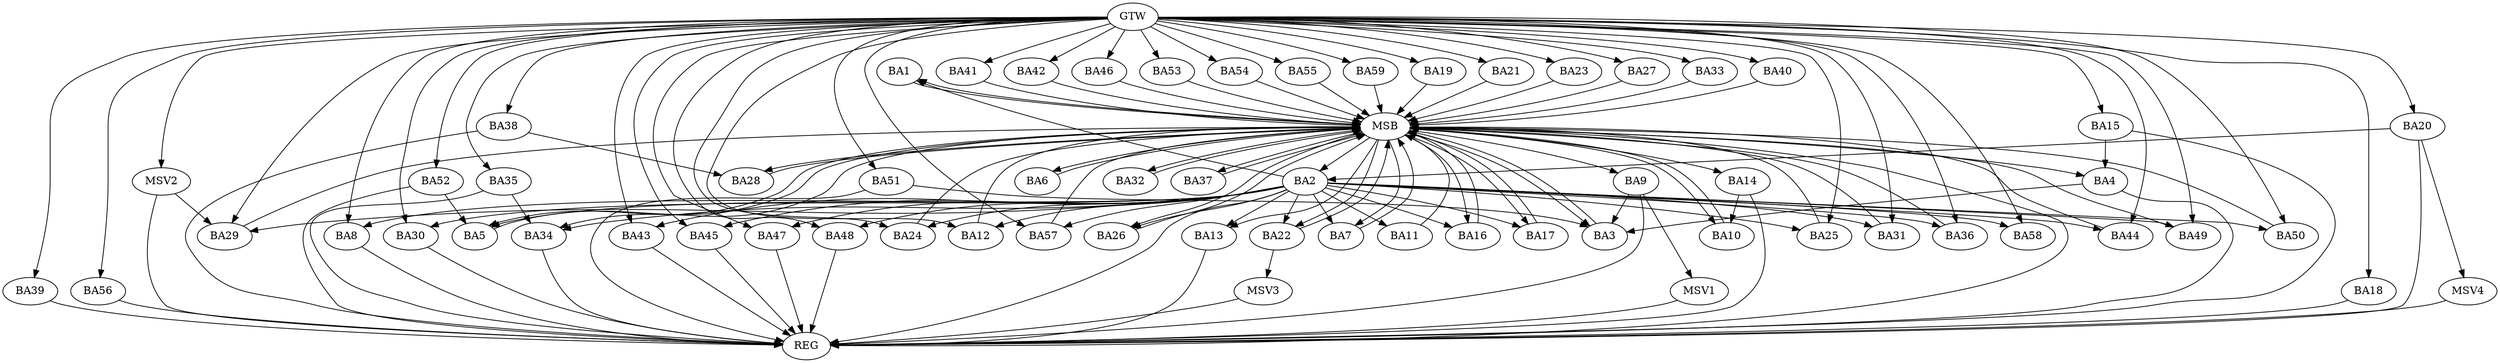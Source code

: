 strict digraph G {
  BA1 [ label="BA1" ];
  BA2 [ label="BA2" ];
  BA3 [ label="BA3" ];
  BA4 [ label="BA4" ];
  BA5 [ label="BA5" ];
  BA6 [ label="BA6" ];
  BA7 [ label="BA7" ];
  BA8 [ label="BA8" ];
  BA9 [ label="BA9" ];
  BA10 [ label="BA10" ];
  BA11 [ label="BA11" ];
  BA12 [ label="BA12" ];
  BA13 [ label="BA13" ];
  BA14 [ label="BA14" ];
  BA15 [ label="BA15" ];
  BA16 [ label="BA16" ];
  BA17 [ label="BA17" ];
  BA18 [ label="BA18" ];
  BA19 [ label="BA19" ];
  BA20 [ label="BA20" ];
  BA21 [ label="BA21" ];
  BA22 [ label="BA22" ];
  BA23 [ label="BA23" ];
  BA24 [ label="BA24" ];
  BA25 [ label="BA25" ];
  BA26 [ label="BA26" ];
  BA27 [ label="BA27" ];
  BA28 [ label="BA28" ];
  BA29 [ label="BA29" ];
  BA30 [ label="BA30" ];
  BA31 [ label="BA31" ];
  BA32 [ label="BA32" ];
  BA33 [ label="BA33" ];
  BA34 [ label="BA34" ];
  BA35 [ label="BA35" ];
  BA36 [ label="BA36" ];
  BA37 [ label="BA37" ];
  BA38 [ label="BA38" ];
  BA39 [ label="BA39" ];
  BA40 [ label="BA40" ];
  BA41 [ label="BA41" ];
  BA42 [ label="BA42" ];
  BA43 [ label="BA43" ];
  BA44 [ label="BA44" ];
  BA45 [ label="BA45" ];
  BA46 [ label="BA46" ];
  BA47 [ label="BA47" ];
  BA48 [ label="BA48" ];
  BA49 [ label="BA49" ];
  BA50 [ label="BA50" ];
  BA51 [ label="BA51" ];
  BA52 [ label="BA52" ];
  BA53 [ label="BA53" ];
  BA54 [ label="BA54" ];
  BA55 [ label="BA55" ];
  BA56 [ label="BA56" ];
  BA57 [ label="BA57" ];
  BA58 [ label="BA58" ];
  BA59 [ label="BA59" ];
  GTW [ label="GTW" ];
  REG [ label="REG" ];
  MSB [ label="MSB" ];
  MSV1 [ label="MSV1" ];
  MSV2 [ label="MSV2" ];
  MSV3 [ label="MSV3" ];
  MSV4 [ label="MSV4" ];
  BA2 -> BA1;
  BA4 -> BA3;
  BA9 -> BA3;
  BA14 -> BA10;
  BA15 -> BA4;
  BA20 -> BA2;
  BA35 -> BA34;
  BA38 -> BA28;
  BA51 -> BA3;
  BA52 -> BA5;
  GTW -> BA8;
  GTW -> BA12;
  GTW -> BA15;
  GTW -> BA18;
  GTW -> BA19;
  GTW -> BA20;
  GTW -> BA21;
  GTW -> BA23;
  GTW -> BA24;
  GTW -> BA25;
  GTW -> BA27;
  GTW -> BA29;
  GTW -> BA30;
  GTW -> BA31;
  GTW -> BA33;
  GTW -> BA35;
  GTW -> BA36;
  GTW -> BA38;
  GTW -> BA39;
  GTW -> BA40;
  GTW -> BA41;
  GTW -> BA42;
  GTW -> BA43;
  GTW -> BA44;
  GTW -> BA45;
  GTW -> BA46;
  GTW -> BA47;
  GTW -> BA48;
  GTW -> BA49;
  GTW -> BA50;
  GTW -> BA51;
  GTW -> BA52;
  GTW -> BA53;
  GTW -> BA54;
  GTW -> BA55;
  GTW -> BA56;
  GTW -> BA57;
  GTW -> BA58;
  GTW -> BA59;
  BA2 -> REG;
  BA4 -> REG;
  BA8 -> REG;
  BA9 -> REG;
  BA13 -> REG;
  BA14 -> REG;
  BA15 -> REG;
  BA18 -> REG;
  BA20 -> REG;
  BA30 -> REG;
  BA34 -> REG;
  BA35 -> REG;
  BA38 -> REG;
  BA39 -> REG;
  BA43 -> REG;
  BA45 -> REG;
  BA47 -> REG;
  BA48 -> REG;
  BA51 -> REG;
  BA52 -> REG;
  BA56 -> REG;
  BA1 -> MSB;
  MSB -> BA2;
  MSB -> REG;
  BA3 -> MSB;
  MSB -> BA1;
  BA5 -> MSB;
  MSB -> BA3;
  BA6 -> MSB;
  BA7 -> MSB;
  BA10 -> MSB;
  MSB -> BA6;
  BA11 -> MSB;
  BA12 -> MSB;
  MSB -> BA7;
  BA16 -> MSB;
  MSB -> BA13;
  BA17 -> MSB;
  BA19 -> MSB;
  MSB -> BA9;
  BA21 -> MSB;
  MSB -> BA10;
  BA22 -> MSB;
  BA23 -> MSB;
  MSB -> BA5;
  BA24 -> MSB;
  BA25 -> MSB;
  BA26 -> MSB;
  MSB -> BA16;
  BA27 -> MSB;
  BA28 -> MSB;
  BA29 -> MSB;
  BA31 -> MSB;
  BA32 -> MSB;
  MSB -> BA14;
  BA33 -> MSB;
  BA36 -> MSB;
  MSB -> BA26;
  BA37 -> MSB;
  MSB -> BA17;
  BA40 -> MSB;
  MSB -> BA37;
  BA41 -> MSB;
  BA42 -> MSB;
  BA44 -> MSB;
  MSB -> BA34;
  BA46 -> MSB;
  MSB -> BA28;
  BA49 -> MSB;
  BA50 -> MSB;
  MSB -> BA32;
  BA53 -> MSB;
  BA54 -> MSB;
  MSB -> BA22;
  BA55 -> MSB;
  MSB -> BA4;
  BA57 -> MSB;
  BA59 -> MSB;
  BA2 -> BA29;
  BA2 -> BA7;
  BA2 -> BA11;
  BA2 -> BA12;
  BA2 -> BA8;
  BA2 -> BA57;
  BA2 -> BA47;
  BA2 -> BA22;
  BA2 -> BA50;
  BA2 -> BA58;
  BA2 -> BA44;
  BA2 -> BA48;
  BA2 -> BA45;
  BA2 -> BA17;
  BA2 -> BA43;
  BA2 -> BA36;
  BA2 -> BA30;
  BA2 -> BA24;
  BA2 -> BA16;
  BA2 -> BA5;
  BA2 -> BA25;
  BA2 -> BA31;
  BA2 -> BA26;
  BA2 -> BA13;
  BA2 -> BA34;
  BA2 -> BA49;
  BA9 -> MSV1;
  MSV1 -> REG;
  MSV2 -> BA29;
  GTW -> MSV2;
  MSV2 -> REG;
  BA22 -> MSV3;
  MSV3 -> REG;
  BA20 -> MSV4;
  MSV4 -> REG;
}
